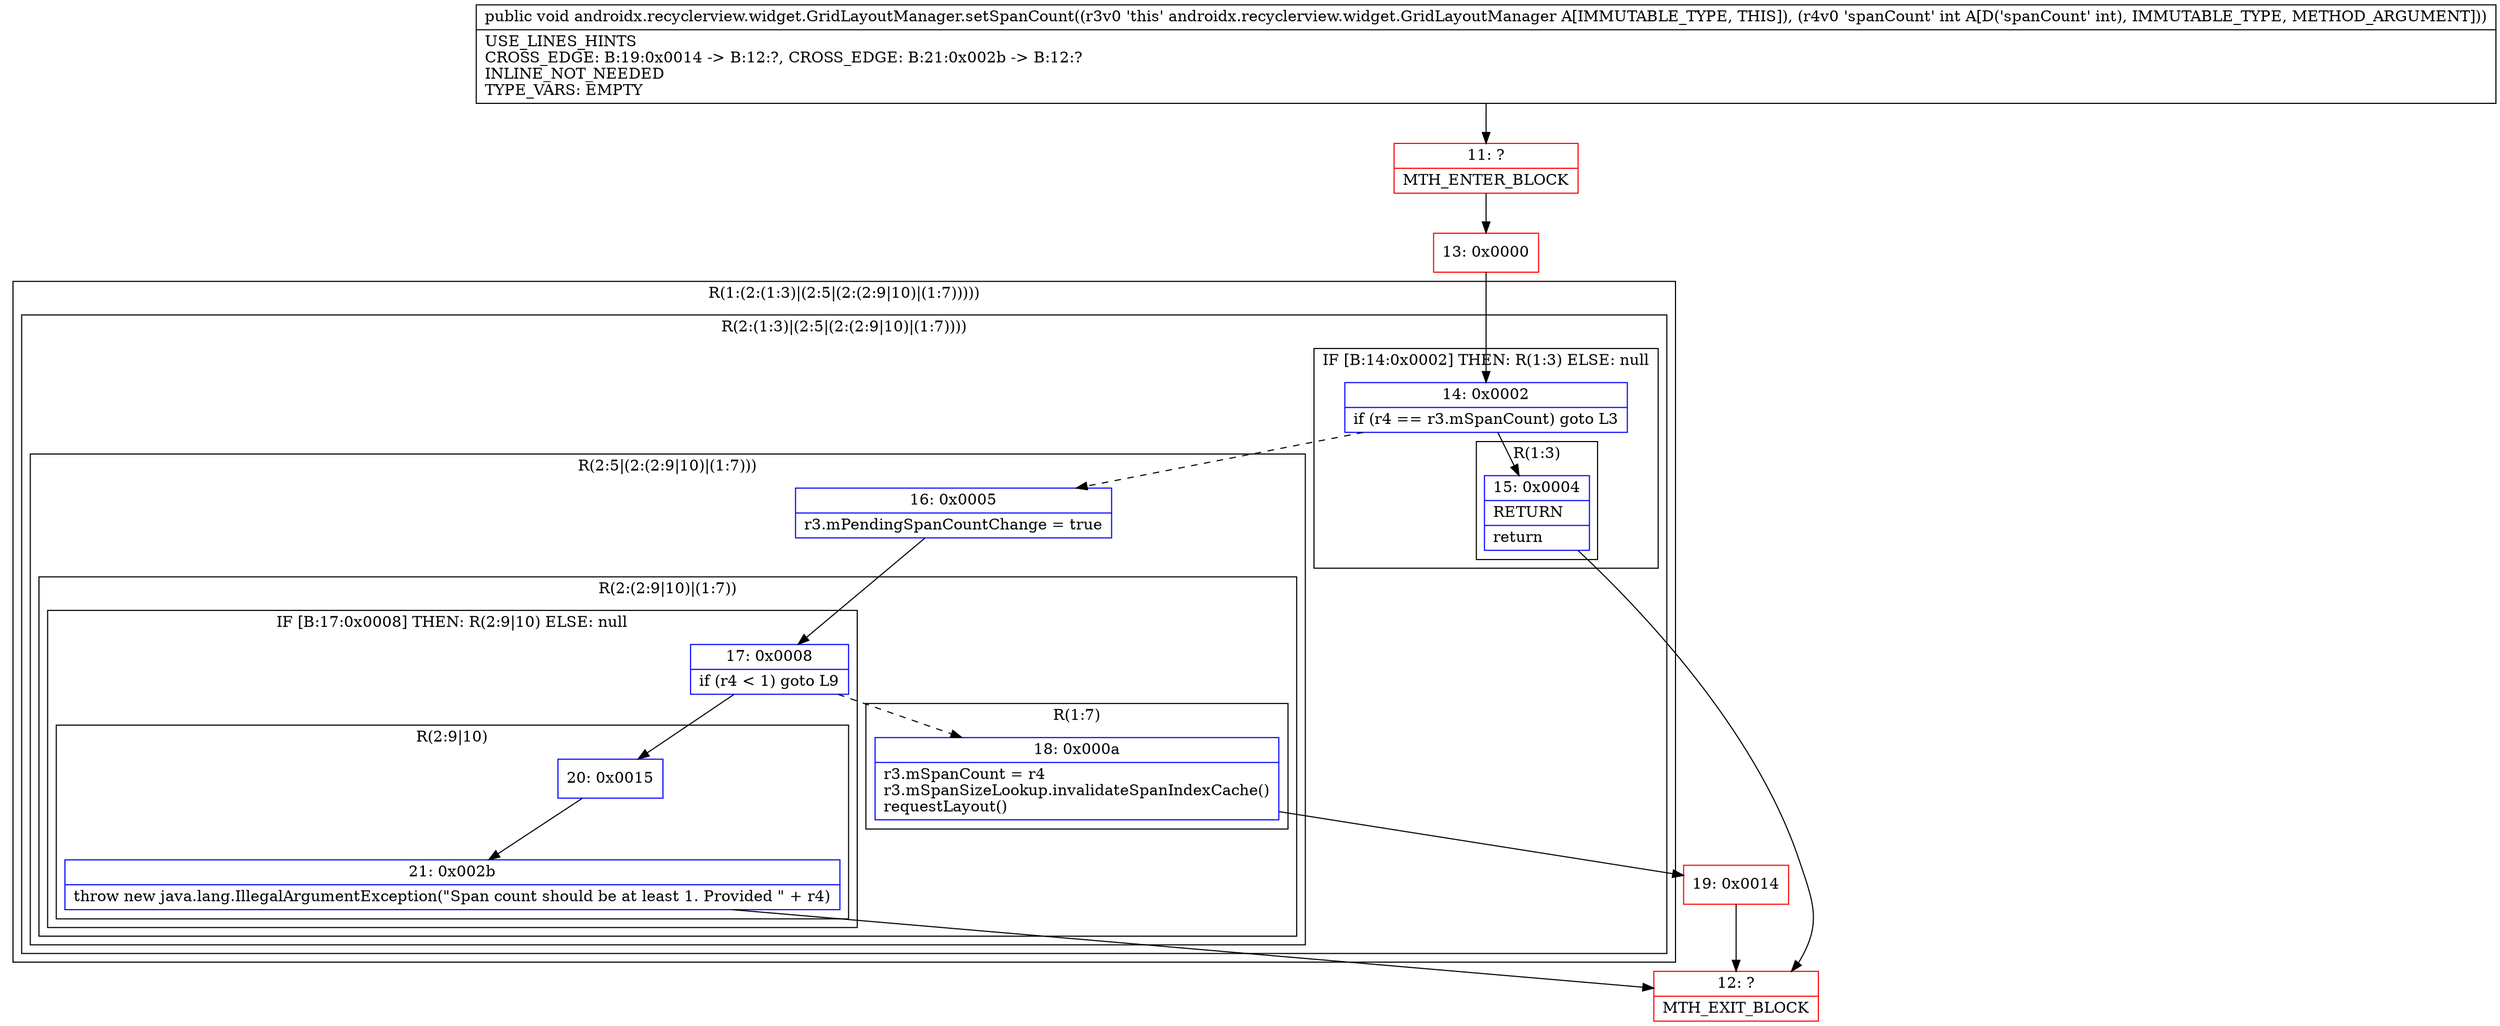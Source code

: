 digraph "CFG forandroidx.recyclerview.widget.GridLayoutManager.setSpanCount(I)V" {
subgraph cluster_Region_994928528 {
label = "R(1:(2:(1:3)|(2:5|(2:(2:9|10)|(1:7)))))";
node [shape=record,color=blue];
subgraph cluster_Region_1469939977 {
label = "R(2:(1:3)|(2:5|(2:(2:9|10)|(1:7))))";
node [shape=record,color=blue];
subgraph cluster_IfRegion_1313838162 {
label = "IF [B:14:0x0002] THEN: R(1:3) ELSE: null";
node [shape=record,color=blue];
Node_14 [shape=record,label="{14\:\ 0x0002|if (r4 == r3.mSpanCount) goto L3\l}"];
subgraph cluster_Region_1426220210 {
label = "R(1:3)";
node [shape=record,color=blue];
Node_15 [shape=record,label="{15\:\ 0x0004|RETURN\l|return\l}"];
}
}
subgraph cluster_Region_86239333 {
label = "R(2:5|(2:(2:9|10)|(1:7)))";
node [shape=record,color=blue];
Node_16 [shape=record,label="{16\:\ 0x0005|r3.mPendingSpanCountChange = true\l}"];
subgraph cluster_Region_1041081345 {
label = "R(2:(2:9|10)|(1:7))";
node [shape=record,color=blue];
subgraph cluster_IfRegion_206719638 {
label = "IF [B:17:0x0008] THEN: R(2:9|10) ELSE: null";
node [shape=record,color=blue];
Node_17 [shape=record,label="{17\:\ 0x0008|if (r4 \< 1) goto L9\l}"];
subgraph cluster_Region_1253279834 {
label = "R(2:9|10)";
node [shape=record,color=blue];
Node_20 [shape=record,label="{20\:\ 0x0015}"];
Node_21 [shape=record,label="{21\:\ 0x002b|throw new java.lang.IllegalArgumentException(\"Span count should be at least 1. Provided \" + r4)\l}"];
}
}
subgraph cluster_Region_1346970025 {
label = "R(1:7)";
node [shape=record,color=blue];
Node_18 [shape=record,label="{18\:\ 0x000a|r3.mSpanCount = r4\lr3.mSpanSizeLookup.invalidateSpanIndexCache()\lrequestLayout()\l}"];
}
}
}
}
}
Node_11 [shape=record,color=red,label="{11\:\ ?|MTH_ENTER_BLOCK\l}"];
Node_13 [shape=record,color=red,label="{13\:\ 0x0000}"];
Node_12 [shape=record,color=red,label="{12\:\ ?|MTH_EXIT_BLOCK\l}"];
Node_19 [shape=record,color=red,label="{19\:\ 0x0014}"];
MethodNode[shape=record,label="{public void androidx.recyclerview.widget.GridLayoutManager.setSpanCount((r3v0 'this' androidx.recyclerview.widget.GridLayoutManager A[IMMUTABLE_TYPE, THIS]), (r4v0 'spanCount' int A[D('spanCount' int), IMMUTABLE_TYPE, METHOD_ARGUMENT]))  | USE_LINES_HINTS\lCROSS_EDGE: B:19:0x0014 \-\> B:12:?, CROSS_EDGE: B:21:0x002b \-\> B:12:?\lINLINE_NOT_NEEDED\lTYPE_VARS: EMPTY\l}"];
MethodNode -> Node_11;Node_14 -> Node_15;
Node_14 -> Node_16[style=dashed];
Node_15 -> Node_12;
Node_16 -> Node_17;
Node_17 -> Node_18[style=dashed];
Node_17 -> Node_20;
Node_20 -> Node_21;
Node_21 -> Node_12;
Node_18 -> Node_19;
Node_11 -> Node_13;
Node_13 -> Node_14;
Node_19 -> Node_12;
}

